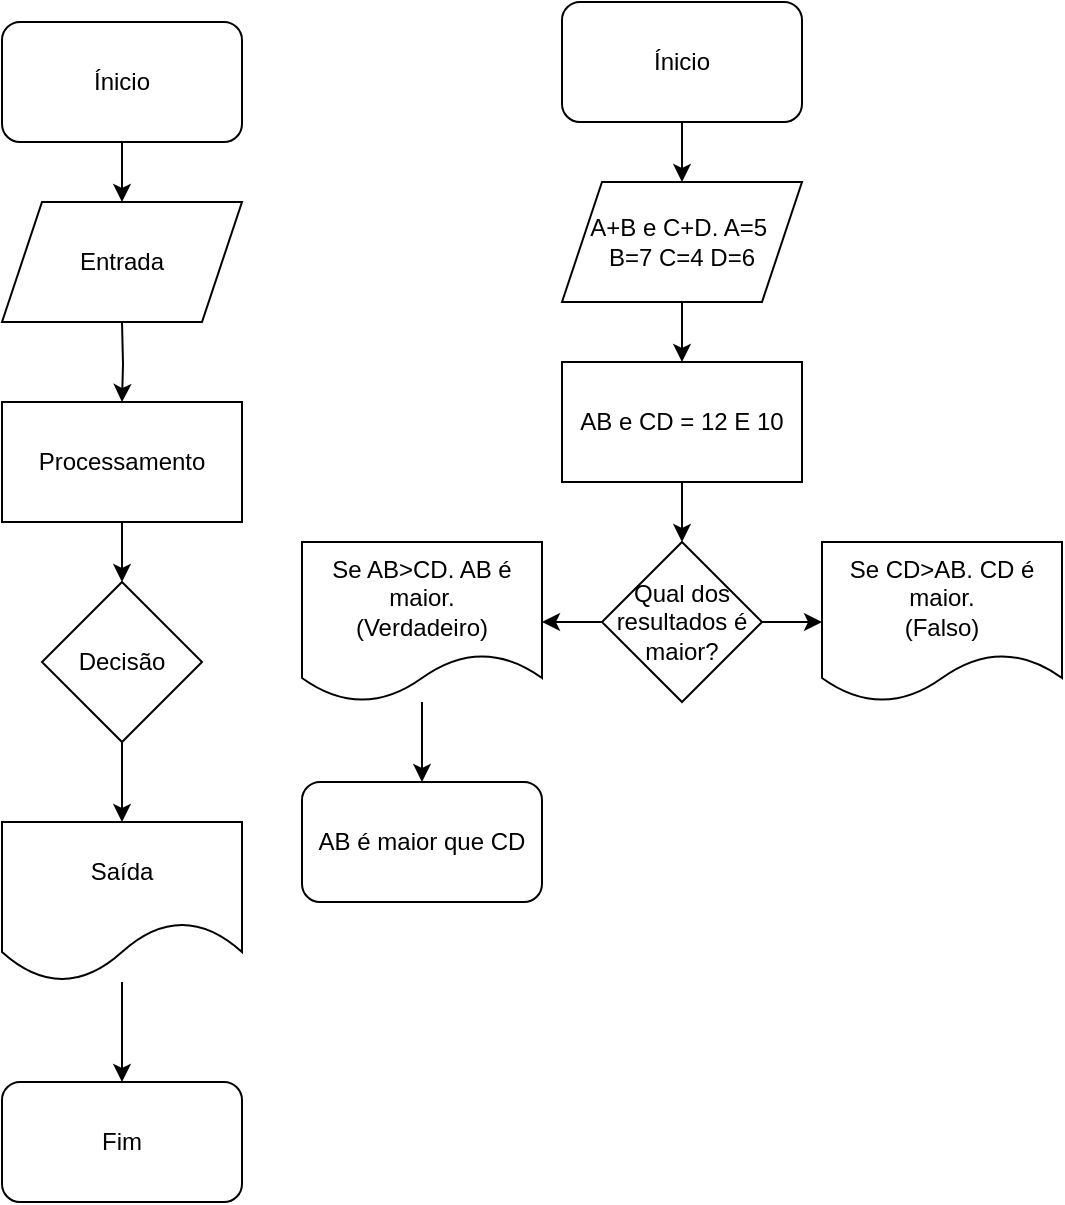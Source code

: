 <mxfile version="17.1.0" type="github">
  <diagram id="B-Y0DcFHt61VpQktwHwy" name="Page-1">
    <mxGraphModel dx="861" dy="482" grid="1" gridSize="10" guides="1" tooltips="1" connect="1" arrows="1" fold="1" page="1" pageScale="1" pageWidth="827" pageHeight="1169" math="0" shadow="0">
      <root>
        <mxCell id="0" />
        <mxCell id="1" parent="0" />
        <mxCell id="5HmjkkCs2bhOT6wg_kpK-3" value="Fim" style="rounded=1;whiteSpace=wrap;html=1;" vertex="1" parent="1">
          <mxGeometry x="190" y="770" width="120" height="60" as="geometry" />
        </mxCell>
        <mxCell id="5HmjkkCs2bhOT6wg_kpK-14" value="" style="edgeStyle=orthogonalEdgeStyle;rounded=0;orthogonalLoop=1;jettySize=auto;html=1;" edge="1" parent="1" source="5HmjkkCs2bhOT6wg_kpK-4">
          <mxGeometry relative="1" as="geometry">
            <mxPoint x="250" y="330" as="targetPoint" />
          </mxGeometry>
        </mxCell>
        <mxCell id="5HmjkkCs2bhOT6wg_kpK-4" value="Ínicio" style="rounded=1;whiteSpace=wrap;html=1;" vertex="1" parent="1">
          <mxGeometry x="190" y="240" width="120" height="60" as="geometry" />
        </mxCell>
        <mxCell id="5HmjkkCs2bhOT6wg_kpK-13" value="" style="edgeStyle=orthogonalEdgeStyle;rounded=0;orthogonalLoop=1;jettySize=auto;html=1;" edge="1" parent="1" target="5HmjkkCs2bhOT6wg_kpK-7">
          <mxGeometry relative="1" as="geometry">
            <mxPoint x="250" y="390" as="sourcePoint" />
          </mxGeometry>
        </mxCell>
        <mxCell id="5HmjkkCs2bhOT6wg_kpK-27" value="" style="edgeStyle=orthogonalEdgeStyle;rounded=0;orthogonalLoop=1;jettySize=auto;html=1;" edge="1" parent="1" source="5HmjkkCs2bhOT6wg_kpK-6" target="5HmjkkCs2bhOT6wg_kpK-3">
          <mxGeometry relative="1" as="geometry" />
        </mxCell>
        <mxCell id="5HmjkkCs2bhOT6wg_kpK-6" value="Saída" style="shape=document;whiteSpace=wrap;html=1;boundedLbl=1;size=0.375;" vertex="1" parent="1">
          <mxGeometry x="190" y="640" width="120" height="80" as="geometry" />
        </mxCell>
        <mxCell id="5HmjkkCs2bhOT6wg_kpK-15" value="" style="edgeStyle=orthogonalEdgeStyle;rounded=0;orthogonalLoop=1;jettySize=auto;html=1;" edge="1" parent="1" source="5HmjkkCs2bhOT6wg_kpK-7" target="5HmjkkCs2bhOT6wg_kpK-8">
          <mxGeometry relative="1" as="geometry" />
        </mxCell>
        <mxCell id="5HmjkkCs2bhOT6wg_kpK-7" value="Processamento" style="rounded=0;whiteSpace=wrap;html=1;" vertex="1" parent="1">
          <mxGeometry x="190" y="430" width="120" height="60" as="geometry" />
        </mxCell>
        <mxCell id="5HmjkkCs2bhOT6wg_kpK-18" value="" style="edgeStyle=orthogonalEdgeStyle;rounded=0;orthogonalLoop=1;jettySize=auto;html=1;" edge="1" parent="1" source="5HmjkkCs2bhOT6wg_kpK-8" target="5HmjkkCs2bhOT6wg_kpK-6">
          <mxGeometry relative="1" as="geometry" />
        </mxCell>
        <mxCell id="5HmjkkCs2bhOT6wg_kpK-8" value="Decisão" style="rhombus;whiteSpace=wrap;html=1;" vertex="1" parent="1">
          <mxGeometry x="210" y="520" width="80" height="80" as="geometry" />
        </mxCell>
        <mxCell id="5HmjkkCs2bhOT6wg_kpK-29" value="Entrada" style="shape=parallelogram;perimeter=parallelogramPerimeter;whiteSpace=wrap;html=1;fixedSize=1;" vertex="1" parent="1">
          <mxGeometry x="190" y="330" width="120" height="60" as="geometry" />
        </mxCell>
        <mxCell id="5HmjkkCs2bhOT6wg_kpK-41" value="" style="edgeStyle=orthogonalEdgeStyle;rounded=0;orthogonalLoop=1;jettySize=auto;html=1;" edge="1" parent="1" source="5HmjkkCs2bhOT6wg_kpK-30" target="5HmjkkCs2bhOT6wg_kpK-31">
          <mxGeometry relative="1" as="geometry" />
        </mxCell>
        <mxCell id="5HmjkkCs2bhOT6wg_kpK-30" value="Ínicio" style="rounded=1;whiteSpace=wrap;html=1;" vertex="1" parent="1">
          <mxGeometry x="470" y="230" width="120" height="60" as="geometry" />
        </mxCell>
        <mxCell id="5HmjkkCs2bhOT6wg_kpK-42" value="" style="edgeStyle=orthogonalEdgeStyle;rounded=0;orthogonalLoop=1;jettySize=auto;html=1;" edge="1" parent="1" source="5HmjkkCs2bhOT6wg_kpK-31" target="5HmjkkCs2bhOT6wg_kpK-33">
          <mxGeometry relative="1" as="geometry" />
        </mxCell>
        <mxCell id="5HmjkkCs2bhOT6wg_kpK-31" value="A+B e C+D. A=5&amp;nbsp;&lt;br&gt;B=7 C=4 D=6&lt;br&gt;" style="shape=parallelogram;perimeter=parallelogramPerimeter;whiteSpace=wrap;html=1;fixedSize=1;" vertex="1" parent="1">
          <mxGeometry x="470" y="320" width="120" height="60" as="geometry" />
        </mxCell>
        <mxCell id="5HmjkkCs2bhOT6wg_kpK-43" value="" style="edgeStyle=orthogonalEdgeStyle;rounded=0;orthogonalLoop=1;jettySize=auto;html=1;" edge="1" parent="1" source="5HmjkkCs2bhOT6wg_kpK-33" target="5HmjkkCs2bhOT6wg_kpK-35">
          <mxGeometry relative="1" as="geometry" />
        </mxCell>
        <mxCell id="5HmjkkCs2bhOT6wg_kpK-33" value="AB e CD = 12 E 10" style="rounded=0;whiteSpace=wrap;html=1;" vertex="1" parent="1">
          <mxGeometry x="470" y="410" width="120" height="60" as="geometry" />
        </mxCell>
        <mxCell id="5HmjkkCs2bhOT6wg_kpK-46" value="" style="edgeStyle=orthogonalEdgeStyle;rounded=0;orthogonalLoop=1;jettySize=auto;html=1;" edge="1" parent="1" source="5HmjkkCs2bhOT6wg_kpK-35" target="5HmjkkCs2bhOT6wg_kpK-39">
          <mxGeometry relative="1" as="geometry" />
        </mxCell>
        <mxCell id="5HmjkkCs2bhOT6wg_kpK-47" value="" style="edgeStyle=orthogonalEdgeStyle;rounded=0;orthogonalLoop=1;jettySize=auto;html=1;" edge="1" parent="1" source="5HmjkkCs2bhOT6wg_kpK-35" target="5HmjkkCs2bhOT6wg_kpK-37">
          <mxGeometry relative="1" as="geometry" />
        </mxCell>
        <mxCell id="5HmjkkCs2bhOT6wg_kpK-35" value="Qual dos resultados é maior?" style="rhombus;whiteSpace=wrap;html=1;" vertex="1" parent="1">
          <mxGeometry x="490" y="500" width="80" height="80" as="geometry" />
        </mxCell>
        <mxCell id="5HmjkkCs2bhOT6wg_kpK-37" value="Se CD&amp;gt;AB. CD é maior.&lt;br&gt;(Falso)" style="shape=document;whiteSpace=wrap;html=1;boundedLbl=1;" vertex="1" parent="1">
          <mxGeometry x="600" y="500" width="120" height="80" as="geometry" />
        </mxCell>
        <mxCell id="5HmjkkCs2bhOT6wg_kpK-49" value="" style="edgeStyle=orthogonalEdgeStyle;rounded=0;orthogonalLoop=1;jettySize=auto;html=1;" edge="1" parent="1" source="5HmjkkCs2bhOT6wg_kpK-39" target="5HmjkkCs2bhOT6wg_kpK-44">
          <mxGeometry relative="1" as="geometry" />
        </mxCell>
        <mxCell id="5HmjkkCs2bhOT6wg_kpK-39" value="Se AB&amp;gt;CD. AB é maior.&lt;br&gt;(Verdadeiro)" style="shape=document;whiteSpace=wrap;html=1;boundedLbl=1;" vertex="1" parent="1">
          <mxGeometry x="340" y="500" width="120" height="80" as="geometry" />
        </mxCell>
        <mxCell id="5HmjkkCs2bhOT6wg_kpK-44" value="AB é maior que CD" style="rounded=1;whiteSpace=wrap;html=1;" vertex="1" parent="1">
          <mxGeometry x="340" y="620" width="120" height="60" as="geometry" />
        </mxCell>
      </root>
    </mxGraphModel>
  </diagram>
</mxfile>
